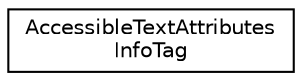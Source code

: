 digraph "类继承关系图"
{
 // LATEX_PDF_SIZE
  edge [fontname="Helvetica",fontsize="10",labelfontname="Helvetica",labelfontsize="10"];
  node [fontname="Helvetica",fontsize="10",shape=record];
  rankdir="LR";
  Node0 [label="AccessibleTextAttributes\lInfoTag",height=0.2,width=0.4,color="black", fillcolor="white", style="filled",URL="$struct_accessible_text_attributes_info_tag.html",tooltip=" "];
}
